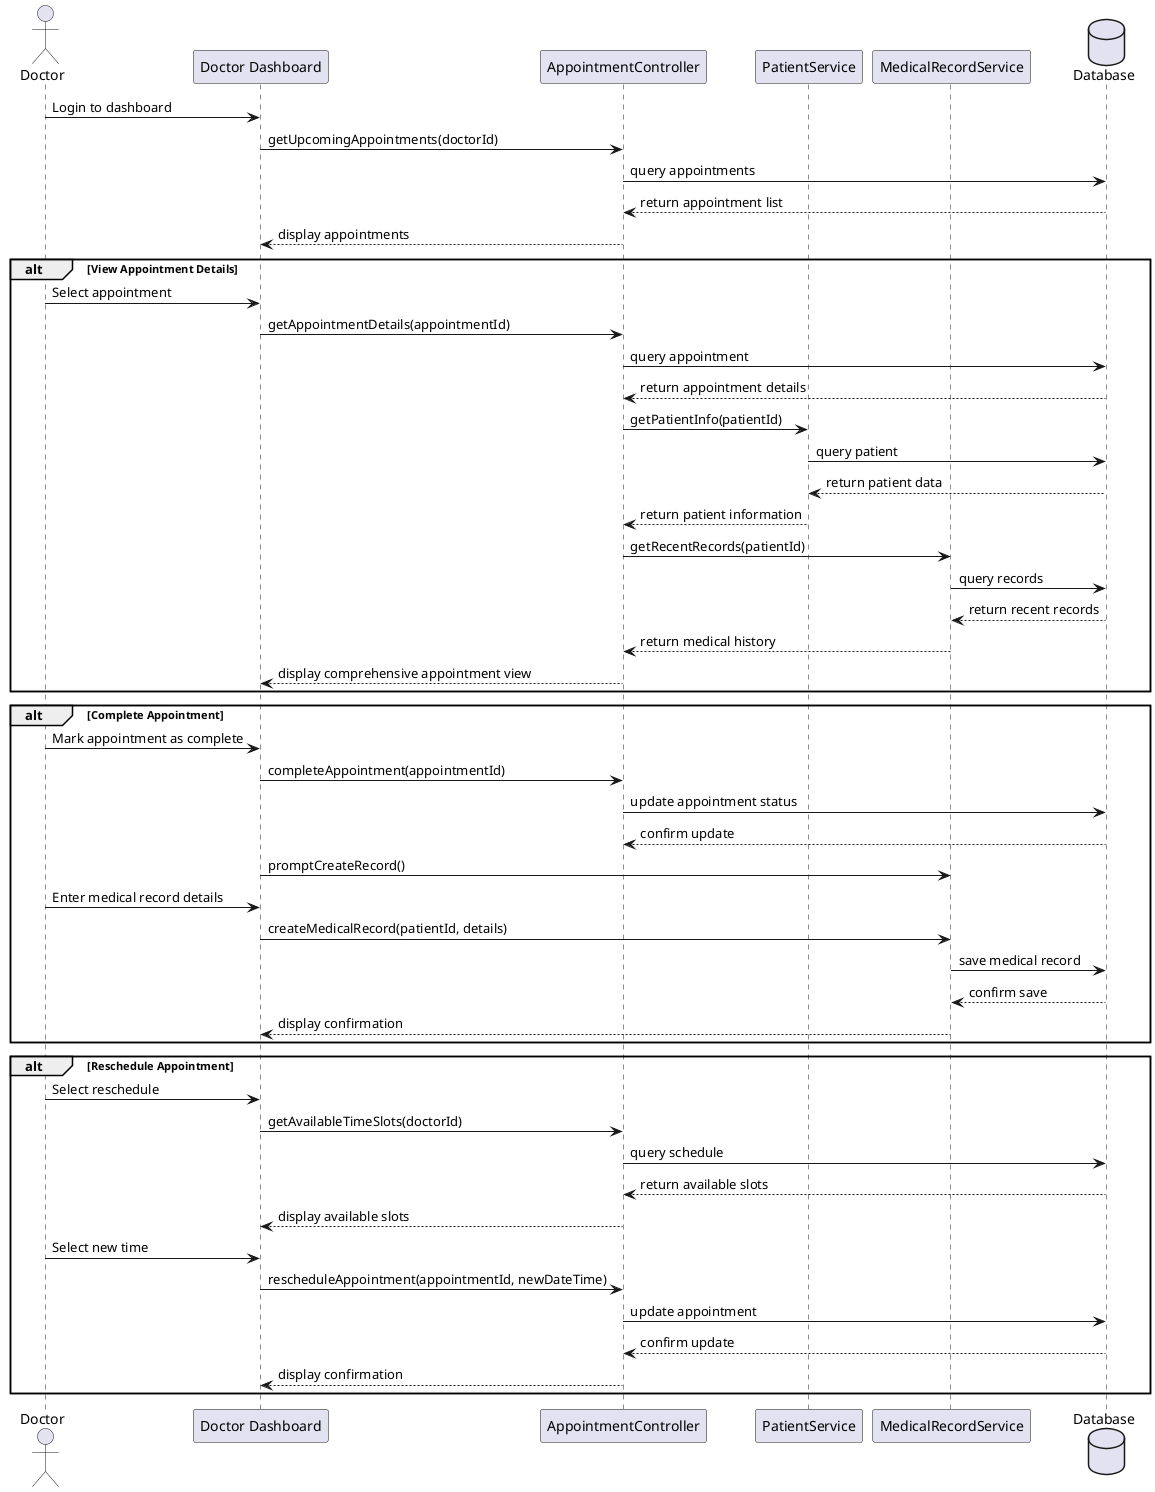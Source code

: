 @startuml SamaCare Doctor Appointment Management

actor Doctor
participant "Doctor Dashboard" as DD
participant "AppointmentController" as AC
participant "PatientService" as PS
participant "MedicalRecordService" as MRS
database "Database" as DB

Doctor -> DD: Login to dashboard
DD -> AC: getUpcomingAppointments(doctorId)
AC -> DB: query appointments
DB --> AC: return appointment list
AC --> DD: display appointments

alt View Appointment Details
  Doctor -> DD: Select appointment
  DD -> AC: getAppointmentDetails(appointmentId)
  AC -> DB: query appointment
  DB --> AC: return appointment details
  AC -> PS: getPatientInfo(patientId)
  PS -> DB: query patient
  DB --> PS: return patient data
  PS --> AC: return patient information
  AC -> MRS: getRecentRecords(patientId)
  MRS -> DB: query records
  DB --> MRS: return recent records
  MRS --> AC: return medical history
  AC --> DD: display comprehensive appointment view
end

alt Complete Appointment
  Doctor -> DD: Mark appointment as complete
  DD -> AC: completeAppointment(appointmentId)
  AC -> DB: update appointment status
  DB --> AC: confirm update
  DD -> MRS: promptCreateRecord()
  Doctor -> DD: Enter medical record details
  DD -> MRS: createMedicalRecord(patientId, details)
  MRS -> DB: save medical record
  DB --> MRS: confirm save
  MRS --> DD: display confirmation
end

alt Reschedule Appointment
  Doctor -> DD: Select reschedule
  DD -> AC: getAvailableTimeSlots(doctorId)
  AC -> DB: query schedule
  DB --> AC: return available slots
  AC --> DD: display available slots
  Doctor -> DD: Select new time
  DD -> AC: rescheduleAppointment(appointmentId, newDateTime)
  AC -> DB: update appointment
  DB --> AC: confirm update
  AC --> DD: display confirmation
end

@enduml